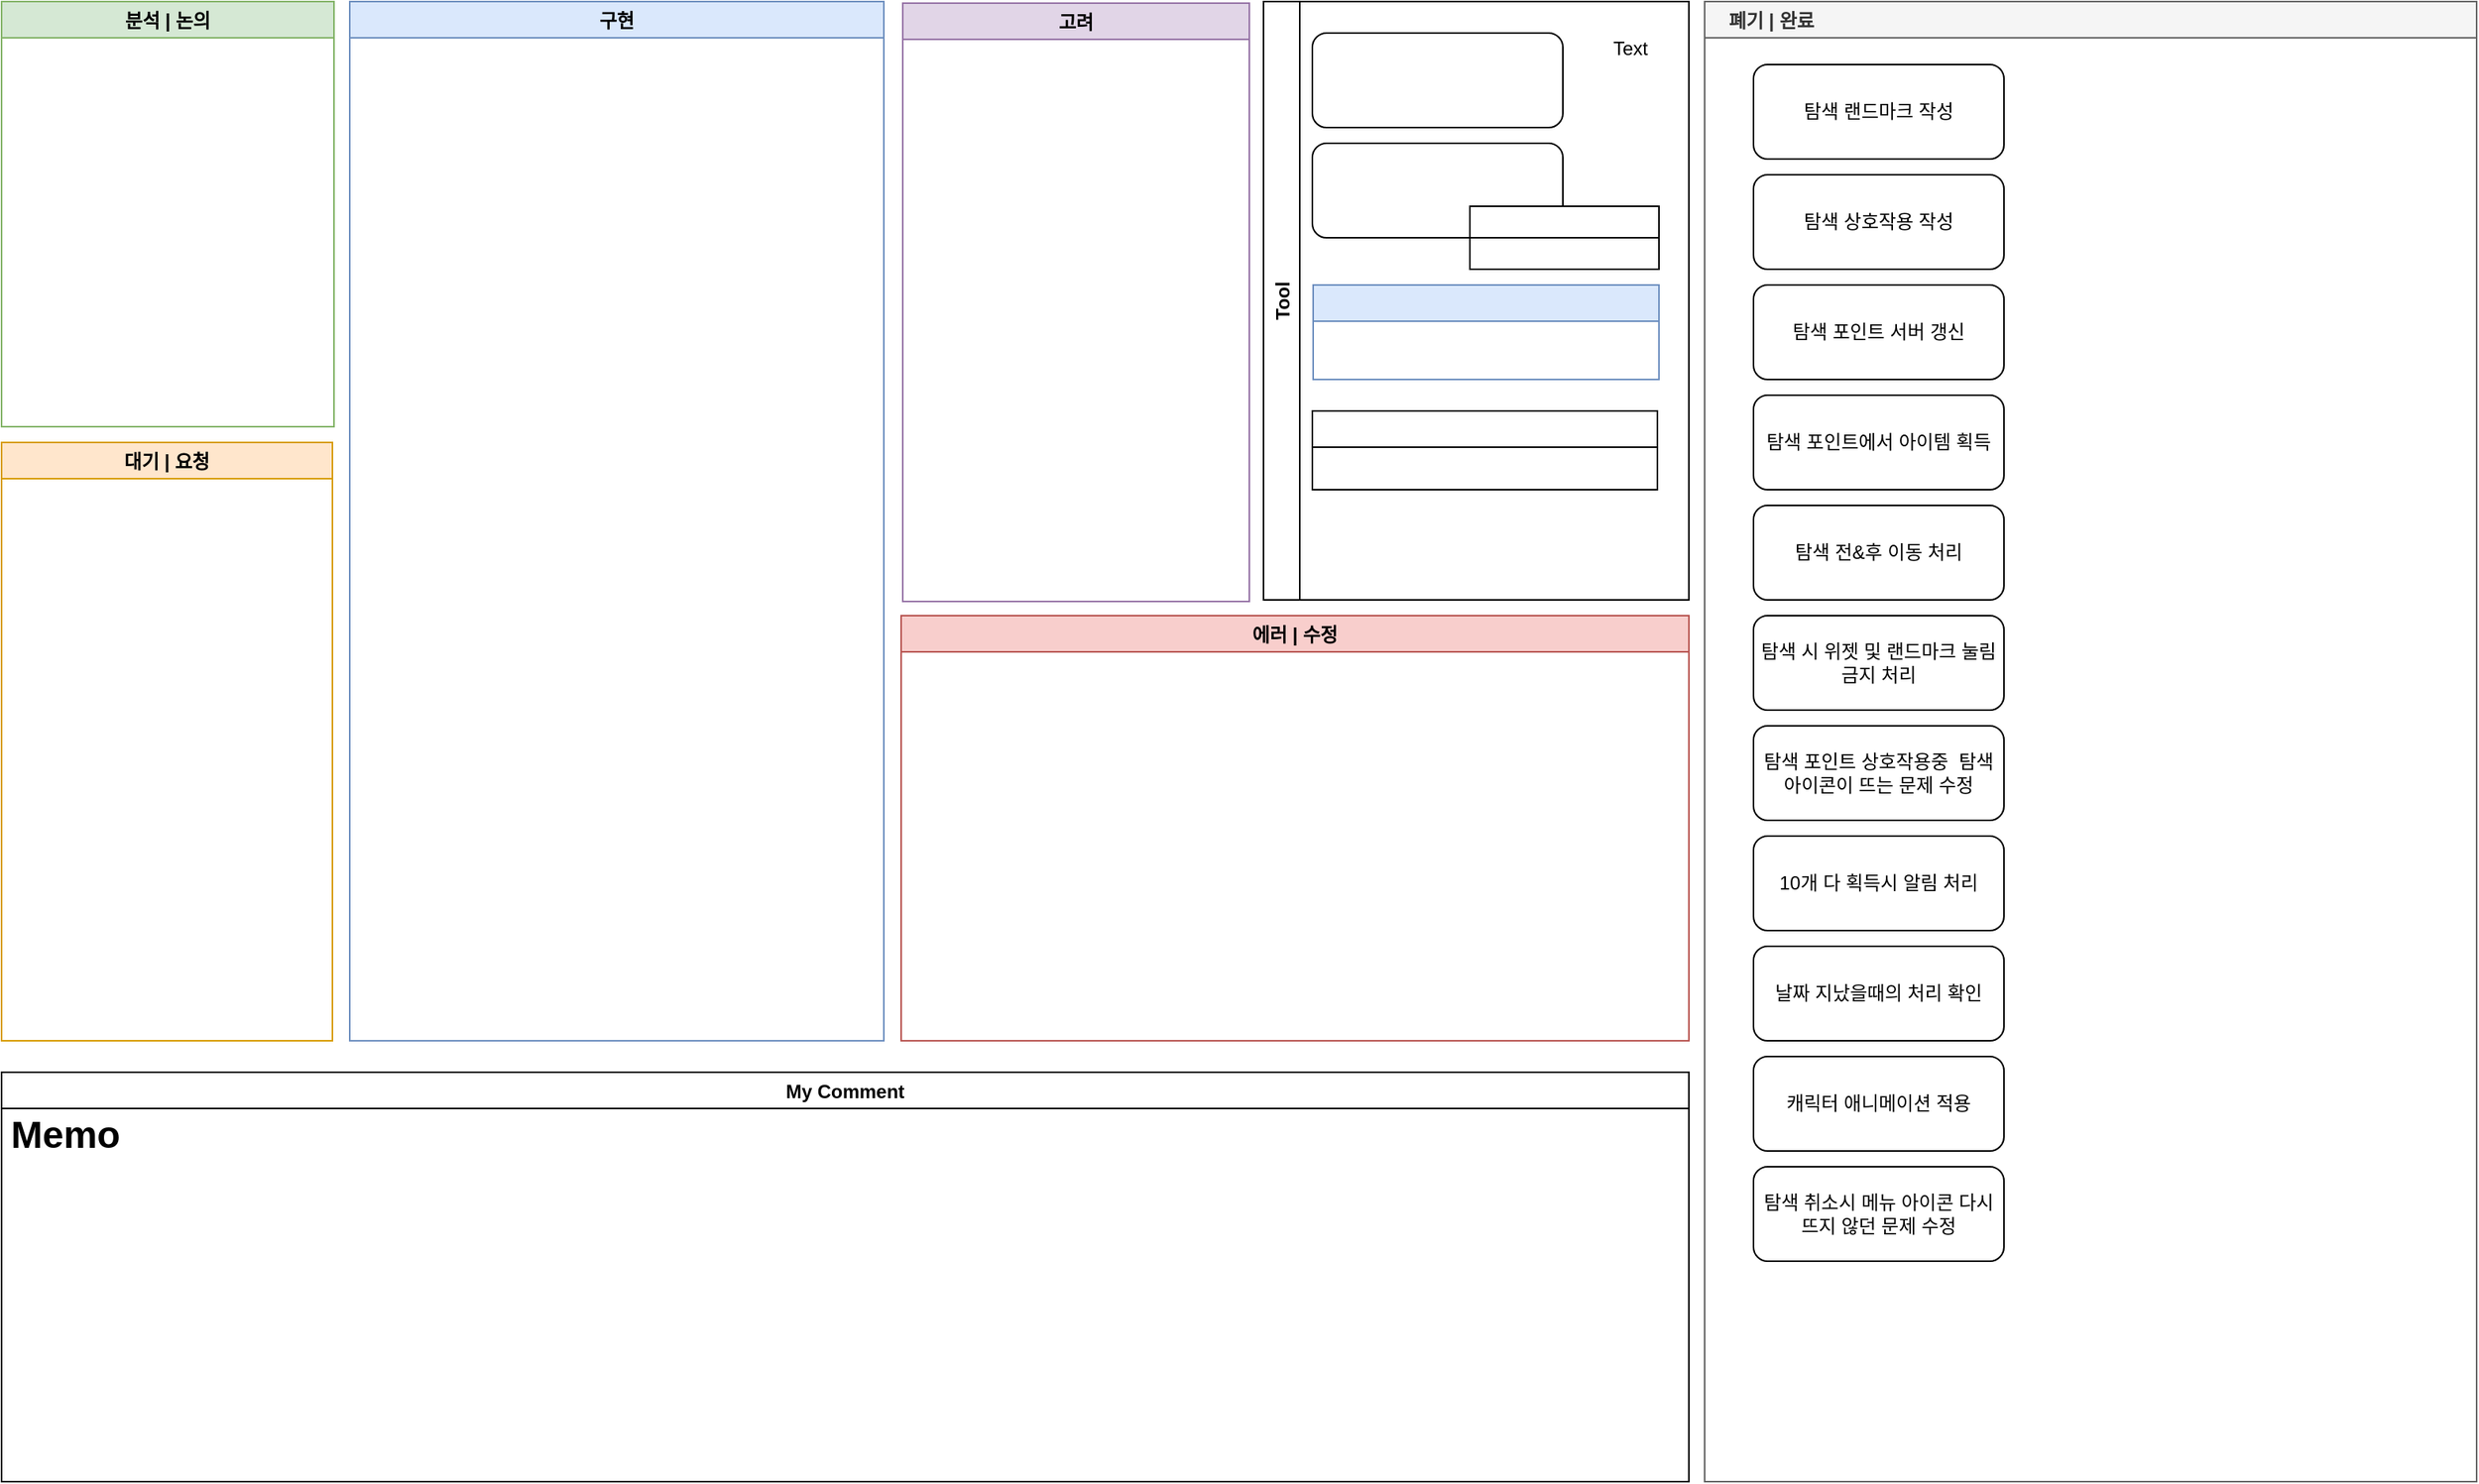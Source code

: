 <mxfile version="20.1.1" type="github"><diagram id="sQ8EXhfYu_Z4RW1TYD9f" name="Page-1"><mxGraphModel dx="1422" dy="762" grid="1" gridSize="10" guides="1" tooltips="1" connect="0" arrows="1" fold="1" page="1" pageScale="1" pageWidth="827" pageHeight="1169" math="0" shadow="0"><root><mxCell id="0"/><mxCell id="1" parent="0"/><mxCell id="wOnGFkAYj0Utu0_wV-MN-16" value="구현" style="swimlane;fillColor=#dae8fc;strokeColor=#6c8ebf;" parent="1" vertex="1"><mxGeometry x="270" y="50" width="339" height="660" as="geometry"/></mxCell><mxCell id="wOnGFkAYj0Utu0_wV-MN-17" value="분석 | 논의" style="swimlane;strokeColor=#82b366;fillColor=#D5E8D4;" parent="1" vertex="1"><mxGeometry x="49" y="50" width="211" height="270" as="geometry"/></mxCell><mxCell id="wOnGFkAYj0Utu0_wV-MN-18" value="고려" style="swimlane;fillColor=#e1d5e7;strokeColor=#9673a6;" parent="1" vertex="1"><mxGeometry x="621" y="51" width="220" height="380" as="geometry"/></mxCell><mxCell id="MTrl5ynQiznJmTlUDSWs-4" value="대기 | 요청" style="swimlane;strokeColor=#d79b00;fillColor=#ffe6cc;" parent="1" vertex="1"><mxGeometry x="49" y="330" width="210" height="380" as="geometry"/></mxCell><mxCell id="9A0mLHsorhuxDrabdEOj-9" value="에러 | 수정" style="swimlane;fillColor=#f8cecc;strokeColor=#b85450;startSize=23;" parent="1" vertex="1"><mxGeometry x="620" y="440" width="500" height="270" as="geometry"><mxRectangle x="620" y="440" width="90" height="23" as="alternateBounds"/></mxGeometry></mxCell><mxCell id="hDPYIisuoytdxOGGVnbc-3" value="    폐기 | 완료" style="swimlane;strokeColor=#666666;fillColor=#f5f5f5;fontColor=#333333;align=left;" parent="1" vertex="1"><mxGeometry x="1130" y="50" width="490" height="940" as="geometry"><mxRectangle x="1130" y="50" width="90" height="23" as="alternateBounds"/></mxGeometry></mxCell><mxCell id="7CCVxl33b37e4v3HeEtN-1" value="탐색 랜드마크 작성" style="rounded=1;whiteSpace=wrap;html=1;" parent="hDPYIisuoytdxOGGVnbc-3" vertex="1"><mxGeometry x="31" y="40" width="159" height="60" as="geometry"/></mxCell><mxCell id="7CCVxl33b37e4v3HeEtN-2" value="탐색 상호작용 작성" style="rounded=1;whiteSpace=wrap;html=1;" parent="hDPYIisuoytdxOGGVnbc-3" vertex="1"><mxGeometry x="31" y="110" width="159" height="60" as="geometry"/></mxCell><mxCell id="7CCVxl33b37e4v3HeEtN-3" value="탐색 포인트 서버 갱신" style="rounded=1;whiteSpace=wrap;html=1;" parent="hDPYIisuoytdxOGGVnbc-3" vertex="1"><mxGeometry x="31" y="180" width="159" height="60" as="geometry"/></mxCell><mxCell id="7CCVxl33b37e4v3HeEtN-4" value="탐색 포인트에서 아이템 획득" style="rounded=1;whiteSpace=wrap;html=1;" parent="hDPYIisuoytdxOGGVnbc-3" vertex="1"><mxGeometry x="31" y="250" width="159" height="60" as="geometry"/></mxCell><mxCell id="7CCVxl33b37e4v3HeEtN-5" value="탐색 전&amp;amp;후 이동 처리" style="rounded=1;whiteSpace=wrap;html=1;" parent="hDPYIisuoytdxOGGVnbc-3" vertex="1"><mxGeometry x="31" y="320" width="159" height="60" as="geometry"/></mxCell><mxCell id="7CCVxl33b37e4v3HeEtN-6" value="탐색 시 위젯 및 랜드마크 눌림 금지 처리" style="rounded=1;whiteSpace=wrap;html=1;" parent="hDPYIisuoytdxOGGVnbc-3" vertex="1"><mxGeometry x="31" y="390" width="159" height="60" as="geometry"/></mxCell><mxCell id="7CCVxl33b37e4v3HeEtN-8" value="탐색 포인트 상호작용중&amp;nbsp; 탐색 아이콘이 뜨는 문제 수정" style="rounded=1;whiteSpace=wrap;html=1;" parent="hDPYIisuoytdxOGGVnbc-3" vertex="1"><mxGeometry x="31" y="460" width="159" height="60" as="geometry"/></mxCell><mxCell id="7CCVxl33b37e4v3HeEtN-7" value="10개 다 획득시 알림 처리" style="rounded=1;whiteSpace=wrap;html=1;" parent="hDPYIisuoytdxOGGVnbc-3" vertex="1"><mxGeometry x="31" y="530" width="159" height="60" as="geometry"/></mxCell><mxCell id="7CCVxl33b37e4v3HeEtN-9" value="날짜 지났을때의 처리 확인" style="rounded=1;whiteSpace=wrap;html=1;" parent="hDPYIisuoytdxOGGVnbc-3" vertex="1"><mxGeometry x="31" y="600" width="159" height="60" as="geometry"/></mxCell><mxCell id="7CCVxl33b37e4v3HeEtN-10" value="캐릭터 애니메이션 적용" style="rounded=1;whiteSpace=wrap;html=1;" parent="hDPYIisuoytdxOGGVnbc-3" vertex="1"><mxGeometry x="31" y="670" width="159" height="60" as="geometry"/></mxCell><mxCell id="rGz_El4_BxgVoXf0mWlO-1" value="탐색 취소시 메뉴 아이콘 다시 뜨지 않던 문제 수정" style="rounded=1;whiteSpace=wrap;html=1;" parent="hDPYIisuoytdxOGGVnbc-3" vertex="1"><mxGeometry x="31" y="740" width="159" height="60" as="geometry"/></mxCell><mxCell id="6kkVd8V_ymKgZ0_L0vxy-3" value="My Comment" style="swimlane;" parent="1" vertex="1"><mxGeometry x="49" y="730" width="1071" height="260" as="geometry"><mxRectangle x="49" y="720" width="100" height="23" as="alternateBounds"/></mxGeometry></mxCell><mxCell id="KfCYHrgsOKh0RXw9eGPa-2" value="&lt;h1&gt;Memo&lt;/h1&gt;" style="text;html=1;strokeColor=none;fillColor=none;spacing=5;spacingTop=-20;whiteSpace=wrap;overflow=hidden;rounded=0;align=left;" parent="6kkVd8V_ymKgZ0_L0vxy-3" vertex="1"><mxGeometry x="1" y="20" width="1070" height="240" as="geometry"/></mxCell><mxCell id="oumLD8d3DvaTa1NXrWpt-27" value="Tool" style="swimlane;horizontal=0;" parent="1" vertex="1"><mxGeometry x="850" y="50" width="270" height="380" as="geometry"/></mxCell><mxCell id="oumLD8d3DvaTa1NXrWpt-31" value="" style="group" parent="oumLD8d3DvaTa1NXrWpt-27" vertex="1" connectable="0"><mxGeometry x="31" y="90" width="220" height="80" as="geometry"/></mxCell><mxCell id="oumLD8d3DvaTa1NXrWpt-28" value="" style="rounded=1;whiteSpace=wrap;html=1;" parent="oumLD8d3DvaTa1NXrWpt-31" vertex="1"><mxGeometry width="159" height="60" as="geometry"/></mxCell><mxCell id="oumLD8d3DvaTa1NXrWpt-29" value="" style="rounded=0;whiteSpace=wrap;html=1;" parent="oumLD8d3DvaTa1NXrWpt-31" vertex="1"><mxGeometry x="100" y="60" width="120" height="20" as="geometry"/></mxCell><mxCell id="oumLD8d3DvaTa1NXrWpt-30" value="" style="rounded=0;whiteSpace=wrap;html=1;" parent="oumLD8d3DvaTa1NXrWpt-31" vertex="1"><mxGeometry x="100" y="40" width="120" height="20" as="geometry"/></mxCell><mxCell id="oumLD8d3DvaTa1NXrWpt-32" value="" style="swimlane;fillColor=#dae8fc;strokeColor=#6c8ebf;" parent="oumLD8d3DvaTa1NXrWpt-27" vertex="1"><mxGeometry x="31.5" y="180" width="219.5" height="60" as="geometry"/></mxCell><mxCell id="oumLD8d3DvaTa1NXrWpt-34" value="" style="swimlane;" parent="oumLD8d3DvaTa1NXrWpt-27" vertex="1"><mxGeometry x="31" y="260" width="219" height="50" as="geometry"/></mxCell><mxCell id="Fb32EvJjGHJRLybvlaYY-3" value="Text" style="text;html=1;align=left;verticalAlign=middle;resizable=0;points=[];autosize=1;strokeColor=none;" parent="oumLD8d3DvaTa1NXrWpt-27" vertex="1"><mxGeometry x="220" y="20" width="40" height="20" as="geometry"/></mxCell><mxCell id="tH88tRurDEZZYX3UZ1Wb-1" value="" style="rounded=1;whiteSpace=wrap;html=1;" parent="oumLD8d3DvaTa1NXrWpt-27" vertex="1"><mxGeometry x="31" y="20" width="159" height="60" as="geometry"/></mxCell></root></mxGraphModel></diagram></mxfile>